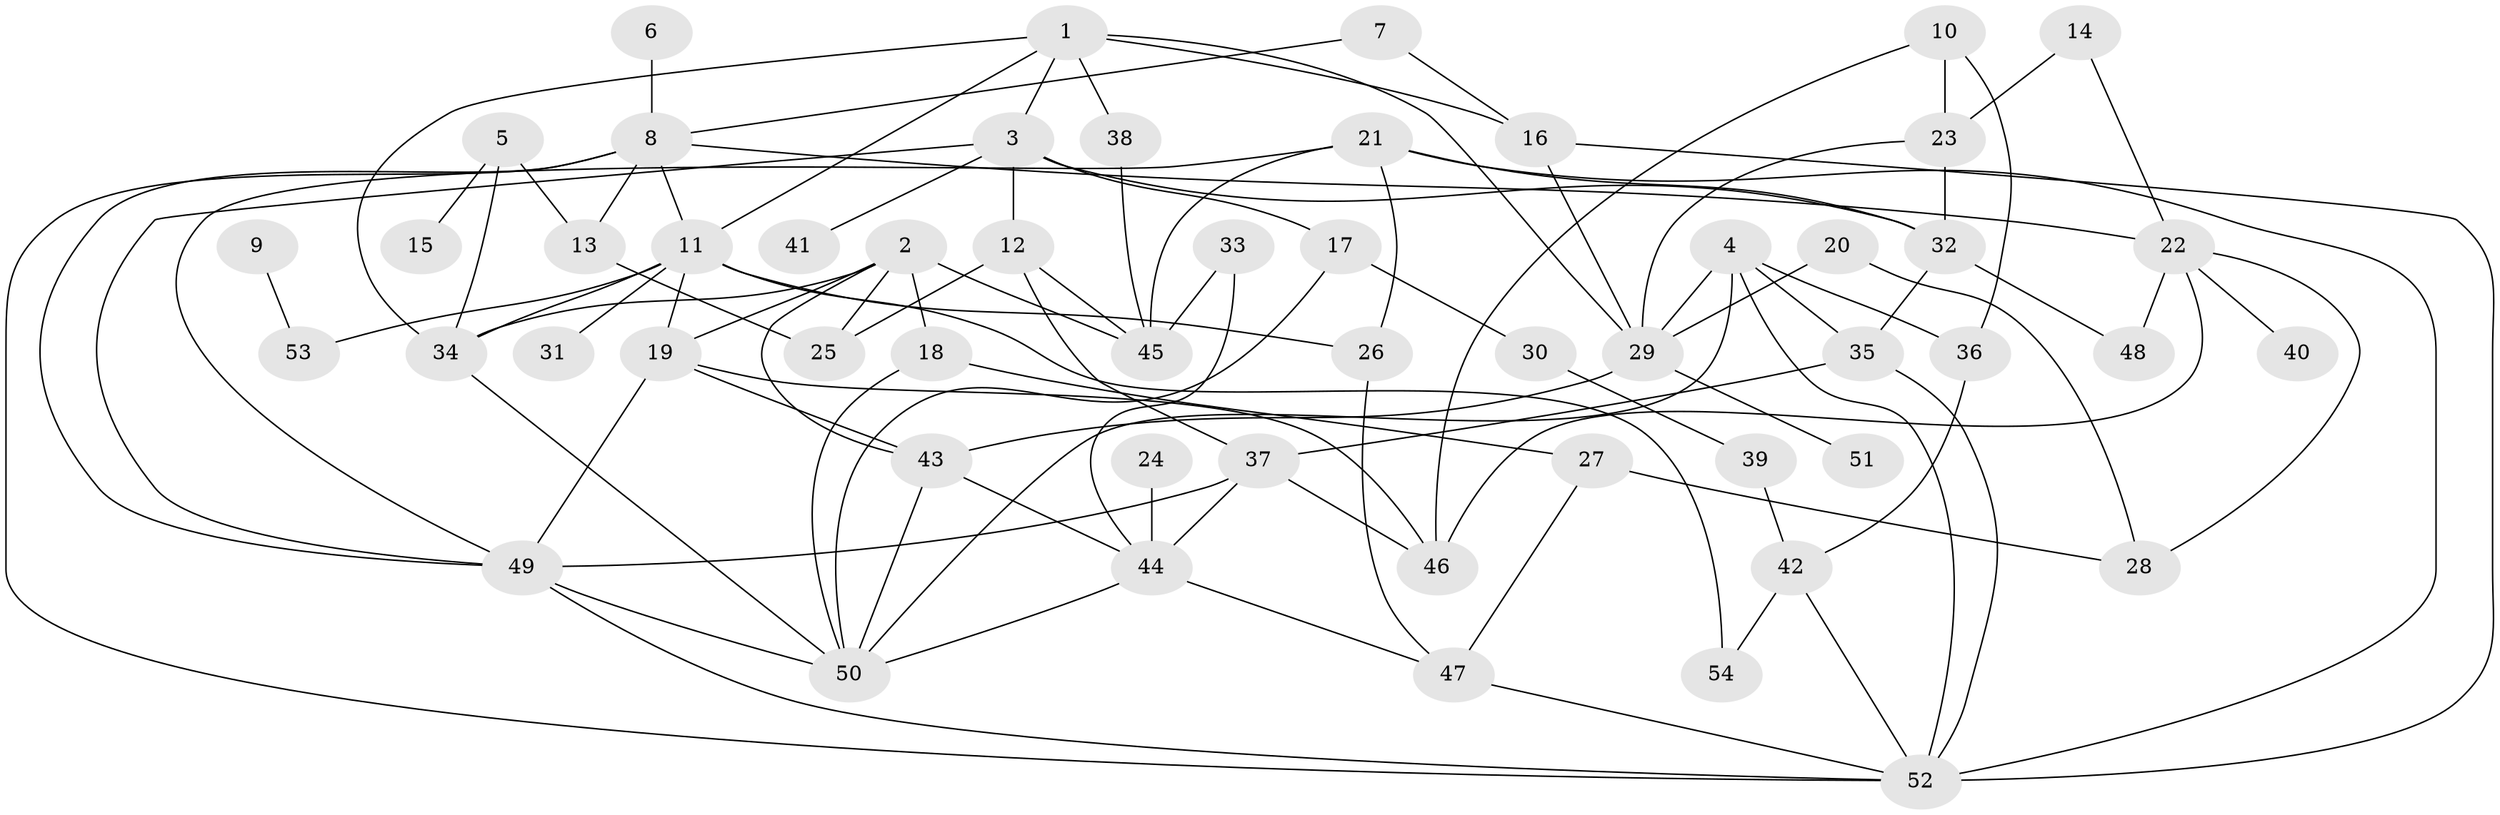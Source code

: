 // original degree distribution, {6: 0.04672897196261682, 5: 0.07476635514018691, 8: 0.018691588785046728, 7: 0.028037383177570093, 3: 0.22429906542056074, 2: 0.2523364485981308, 4: 0.12149532710280374, 1: 0.2336448598130841}
// Generated by graph-tools (version 1.1) at 2025/01/03/09/25 03:01:01]
// undirected, 54 vertices, 100 edges
graph export_dot {
graph [start="1"]
  node [color=gray90,style=filled];
  1;
  2;
  3;
  4;
  5;
  6;
  7;
  8;
  9;
  10;
  11;
  12;
  13;
  14;
  15;
  16;
  17;
  18;
  19;
  20;
  21;
  22;
  23;
  24;
  25;
  26;
  27;
  28;
  29;
  30;
  31;
  32;
  33;
  34;
  35;
  36;
  37;
  38;
  39;
  40;
  41;
  42;
  43;
  44;
  45;
  46;
  47;
  48;
  49;
  50;
  51;
  52;
  53;
  54;
  1 -- 3 [weight=1.0];
  1 -- 11 [weight=1.0];
  1 -- 16 [weight=1.0];
  1 -- 29 [weight=1.0];
  1 -- 34 [weight=1.0];
  1 -- 38 [weight=1.0];
  2 -- 18 [weight=1.0];
  2 -- 19 [weight=1.0];
  2 -- 25 [weight=1.0];
  2 -- 34 [weight=1.0];
  2 -- 43 [weight=1.0];
  2 -- 45 [weight=1.0];
  3 -- 12 [weight=1.0];
  3 -- 17 [weight=2.0];
  3 -- 32 [weight=1.0];
  3 -- 41 [weight=1.0];
  3 -- 49 [weight=1.0];
  4 -- 29 [weight=1.0];
  4 -- 35 [weight=1.0];
  4 -- 36 [weight=1.0];
  4 -- 50 [weight=1.0];
  4 -- 52 [weight=1.0];
  5 -- 13 [weight=1.0];
  5 -- 15 [weight=1.0];
  5 -- 34 [weight=1.0];
  6 -- 8 [weight=1.0];
  7 -- 8 [weight=1.0];
  7 -- 16 [weight=1.0];
  8 -- 11 [weight=1.0];
  8 -- 13 [weight=1.0];
  8 -- 22 [weight=1.0];
  8 -- 49 [weight=1.0];
  8 -- 52 [weight=1.0];
  9 -- 53 [weight=1.0];
  10 -- 23 [weight=1.0];
  10 -- 36 [weight=1.0];
  10 -- 46 [weight=1.0];
  11 -- 19 [weight=1.0];
  11 -- 26 [weight=1.0];
  11 -- 31 [weight=1.0];
  11 -- 34 [weight=1.0];
  11 -- 53 [weight=1.0];
  11 -- 54 [weight=1.0];
  12 -- 25 [weight=1.0];
  12 -- 37 [weight=1.0];
  12 -- 45 [weight=1.0];
  13 -- 25 [weight=1.0];
  14 -- 22 [weight=1.0];
  14 -- 23 [weight=1.0];
  16 -- 29 [weight=1.0];
  16 -- 52 [weight=1.0];
  17 -- 30 [weight=1.0];
  17 -- 50 [weight=1.0];
  18 -- 27 [weight=1.0];
  18 -- 50 [weight=1.0];
  19 -- 43 [weight=1.0];
  19 -- 46 [weight=1.0];
  19 -- 49 [weight=1.0];
  20 -- 28 [weight=1.0];
  20 -- 29 [weight=1.0];
  21 -- 26 [weight=1.0];
  21 -- 32 [weight=1.0];
  21 -- 45 [weight=1.0];
  21 -- 49 [weight=1.0];
  21 -- 52 [weight=1.0];
  22 -- 28 [weight=1.0];
  22 -- 40 [weight=1.0];
  22 -- 46 [weight=1.0];
  22 -- 48 [weight=1.0];
  23 -- 29 [weight=1.0];
  23 -- 32 [weight=1.0];
  24 -- 44 [weight=1.0];
  26 -- 47 [weight=1.0];
  27 -- 28 [weight=1.0];
  27 -- 47 [weight=1.0];
  29 -- 43 [weight=1.0];
  29 -- 51 [weight=1.0];
  30 -- 39 [weight=1.0];
  32 -- 35 [weight=1.0];
  32 -- 48 [weight=1.0];
  33 -- 44 [weight=1.0];
  33 -- 45 [weight=1.0];
  34 -- 50 [weight=1.0];
  35 -- 37 [weight=1.0];
  35 -- 52 [weight=1.0];
  36 -- 42 [weight=1.0];
  37 -- 44 [weight=2.0];
  37 -- 46 [weight=1.0];
  37 -- 49 [weight=1.0];
  38 -- 45 [weight=1.0];
  39 -- 42 [weight=1.0];
  42 -- 52 [weight=1.0];
  42 -- 54 [weight=1.0];
  43 -- 44 [weight=1.0];
  43 -- 50 [weight=1.0];
  44 -- 47 [weight=1.0];
  44 -- 50 [weight=1.0];
  47 -- 52 [weight=1.0];
  49 -- 50 [weight=1.0];
  49 -- 52 [weight=1.0];
}
